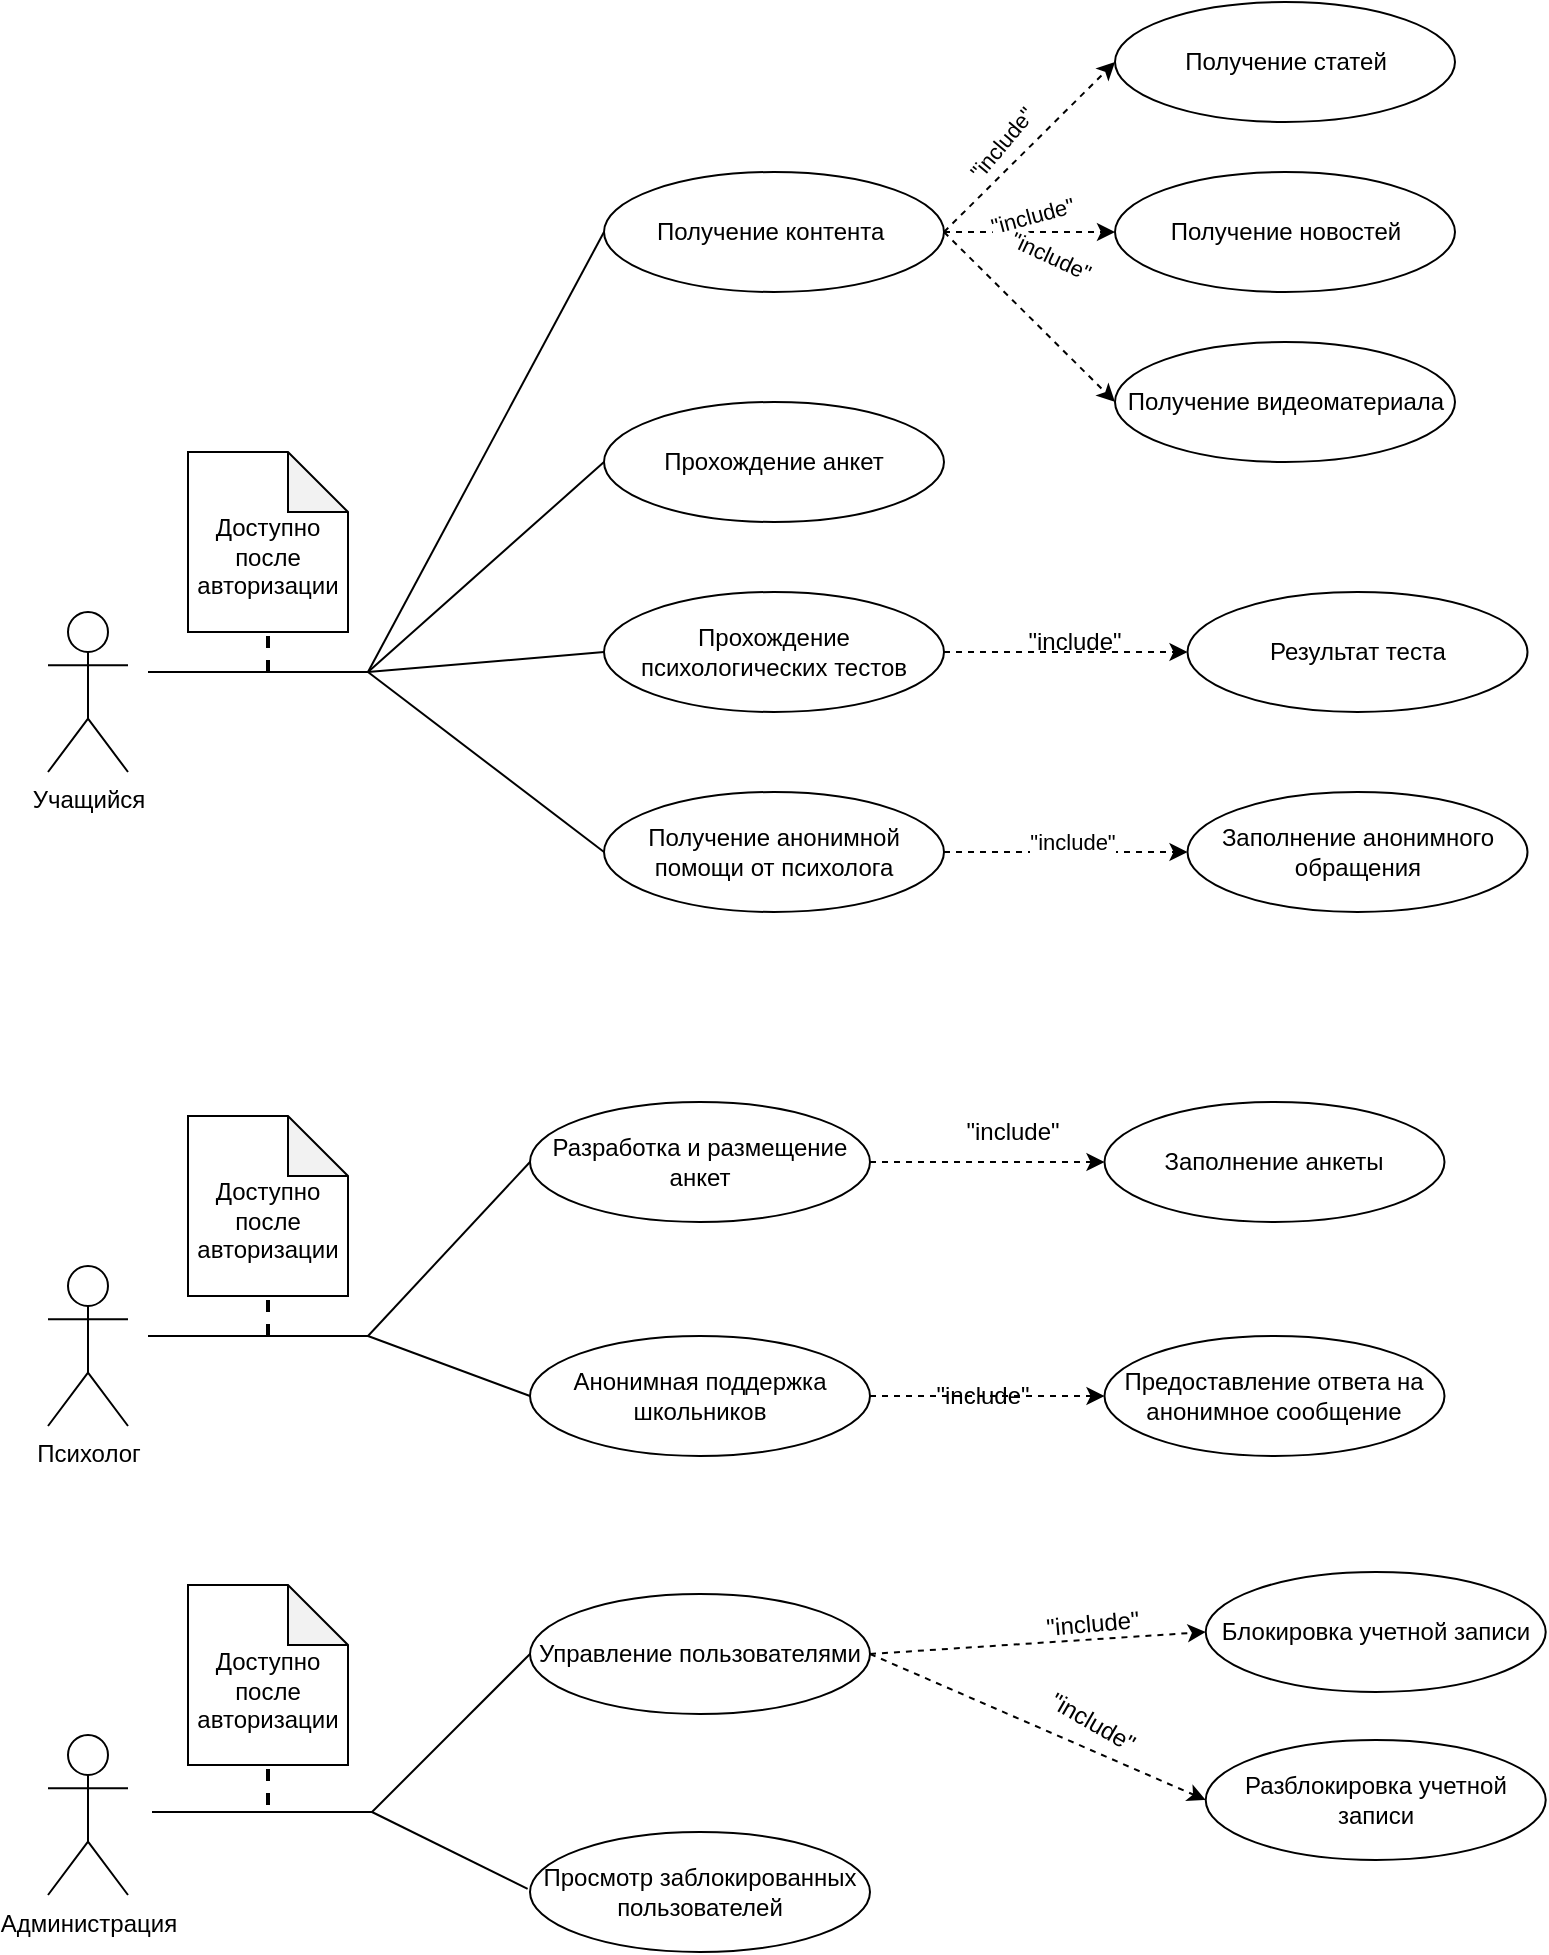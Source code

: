 <mxfile version="25.0.2">
  <diagram name="Страница — 1" id="o-FPLIwcEdHD6gQYsaYI">
    <mxGraphModel dx="2031" dy="984" grid="0" gridSize="10" guides="1" tooltips="1" connect="1" arrows="1" fold="1" page="1" pageScale="1" pageWidth="827" pageHeight="1169" math="0" shadow="0">
      <root>
        <mxCell id="0" />
        <mxCell id="1" parent="0" />
        <mxCell id="6FlcMjg_X8UIkVz3_Qtg-1" value="Учащийся" style="shape=umlActor;verticalLabelPosition=bottom;verticalAlign=top;html=1;outlineConnect=0;" parent="1" vertex="1">
          <mxGeometry x="44" y="340" width="40" height="80" as="geometry" />
        </mxCell>
        <mxCell id="Vfe_Z5QIms0qXNZNe293-4" style="rounded=0;orthogonalLoop=1;jettySize=auto;html=1;exitX=1;exitY=0.5;exitDx=0;exitDy=0;entryX=0;entryY=0.5;entryDx=0;entryDy=0;dashed=1;" parent="1" target="Vfe_Z5QIms0qXNZNe293-1" edge="1">
          <mxGeometry relative="1" as="geometry">
            <mxPoint x="492.0" y="150" as="sourcePoint" />
          </mxGeometry>
        </mxCell>
        <mxCell id="Vfe_Z5QIms0qXNZNe293-7" value="&quot;include&quot;" style="edgeLabel;html=1;align=center;verticalAlign=middle;resizable=0;points=[];rotation=-50;" parent="Vfe_Z5QIms0qXNZNe293-4" vertex="1" connectable="0">
          <mxGeometry x="-0.353" y="-1" relative="1" as="geometry">
            <mxPoint y="-17" as="offset" />
          </mxGeometry>
        </mxCell>
        <mxCell id="Vfe_Z5QIms0qXNZNe293-5" style="rounded=0;orthogonalLoop=1;jettySize=auto;html=1;exitX=1;exitY=0.5;exitDx=0;exitDy=0;entryX=0;entryY=0.5;entryDx=0;entryDy=0;dashed=1;" parent="1" target="Vfe_Z5QIms0qXNZNe293-2" edge="1">
          <mxGeometry relative="1" as="geometry">
            <mxPoint x="492.0" y="150" as="sourcePoint" />
          </mxGeometry>
        </mxCell>
        <mxCell id="Vfe_Z5QIms0qXNZNe293-8" value="&quot;include&quot;" style="edgeLabel;html=1;align=center;verticalAlign=middle;resizable=0;points=[];rotation=-15;" parent="Vfe_Z5QIms0qXNZNe293-5" vertex="1" connectable="0">
          <mxGeometry x="0.228" relative="1" as="geometry">
            <mxPoint x="-9" y="-8" as="offset" />
          </mxGeometry>
        </mxCell>
        <mxCell id="Vfe_Z5QIms0qXNZNe293-6" style="rounded=0;orthogonalLoop=1;jettySize=auto;html=1;exitX=1;exitY=0.5;exitDx=0;exitDy=0;entryX=0;entryY=0.5;entryDx=0;entryDy=0;dashed=1;" parent="1" target="Vfe_Z5QIms0qXNZNe293-3" edge="1">
          <mxGeometry relative="1" as="geometry">
            <mxPoint x="492.0" y="150" as="sourcePoint" />
          </mxGeometry>
        </mxCell>
        <mxCell id="6FlcMjg_X8UIkVz3_Qtg-5" value="Получение контента&amp;nbsp;" style="ellipse;whiteSpace=wrap;html=1;" parent="1" vertex="1">
          <mxGeometry x="322" y="120" width="170" height="60" as="geometry" />
        </mxCell>
        <mxCell id="6FlcMjg_X8UIkVz3_Qtg-6" value="" style="endArrow=none;html=1;rounded=0;entryX=0;entryY=0.5;entryDx=0;entryDy=0;" parent="1" target="6FlcMjg_X8UIkVz3_Qtg-5" edge="1">
          <mxGeometry width="50" height="50" relative="1" as="geometry">
            <mxPoint x="204" y="370" as="sourcePoint" />
            <mxPoint x="254" y="250" as="targetPoint" />
          </mxGeometry>
        </mxCell>
        <mxCell id="6FlcMjg_X8UIkVz3_Qtg-8" style="rounded=0;orthogonalLoop=1;jettySize=auto;html=1;endArrow=none;endFill=0;exitX=0;exitY=0.5;exitDx=0;exitDy=0;" parent="1" source="6FlcMjg_X8UIkVz3_Qtg-7" edge="1">
          <mxGeometry relative="1" as="geometry">
            <mxPoint x="204" y="370" as="targetPoint" />
          </mxGeometry>
        </mxCell>
        <mxCell id="6FlcMjg_X8UIkVz3_Qtg-7" value="Прохождение анкет" style="ellipse;whiteSpace=wrap;html=1;" parent="1" vertex="1">
          <mxGeometry x="322" y="235" width="170" height="60" as="geometry" />
        </mxCell>
        <mxCell id="6FlcMjg_X8UIkVz3_Qtg-11" style="rounded=0;orthogonalLoop=1;jettySize=auto;html=1;endArrow=none;endFill=0;exitX=0;exitY=0.5;exitDx=0;exitDy=0;" parent="1" source="6FlcMjg_X8UIkVz3_Qtg-10" edge="1">
          <mxGeometry relative="1" as="geometry">
            <mxPoint x="204" y="370" as="targetPoint" />
          </mxGeometry>
        </mxCell>
        <mxCell id="V_YVoiRMdmPzK0_H_eWb-28" style="edgeStyle=orthogonalEdgeStyle;rounded=0;orthogonalLoop=1;jettySize=auto;html=1;exitX=1;exitY=0.5;exitDx=0;exitDy=0;entryX=0;entryY=0.5;entryDx=0;entryDy=0;dashed=1;" parent="1" source="6FlcMjg_X8UIkVz3_Qtg-10" target="Vfe_Z5QIms0qXNZNe293-32" edge="1">
          <mxGeometry relative="1" as="geometry" />
        </mxCell>
        <mxCell id="6FlcMjg_X8UIkVz3_Qtg-10" value="Прохождение психологических тестов" style="ellipse;whiteSpace=wrap;html=1;" parent="1" vertex="1">
          <mxGeometry x="322" y="330" width="170" height="60" as="geometry" />
        </mxCell>
        <mxCell id="6FlcMjg_X8UIkVz3_Qtg-13" style="rounded=0;orthogonalLoop=1;jettySize=auto;html=1;endArrow=none;endFill=0;exitX=0;exitY=0.5;exitDx=0;exitDy=0;" parent="1" source="6FlcMjg_X8UIkVz3_Qtg-12" edge="1">
          <mxGeometry relative="1" as="geometry">
            <mxPoint x="204" y="370" as="targetPoint" />
          </mxGeometry>
        </mxCell>
        <mxCell id="V_YVoiRMdmPzK0_H_eWb-18" style="rounded=0;orthogonalLoop=1;jettySize=auto;html=1;exitX=1;exitY=0.5;exitDx=0;exitDy=0;entryX=0;entryY=0.5;entryDx=0;entryDy=0;dashed=1;" parent="1" source="6FlcMjg_X8UIkVz3_Qtg-12" target="V_YVoiRMdmPzK0_H_eWb-17" edge="1">
          <mxGeometry relative="1" as="geometry" />
        </mxCell>
        <mxCell id="6FlcMjg_X8UIkVz3_Qtg-12" value="Получение анонимной помощи от психолога" style="ellipse;whiteSpace=wrap;html=1;" parent="1" vertex="1">
          <mxGeometry x="322" y="430" width="170" height="60" as="geometry" />
        </mxCell>
        <mxCell id="6FlcMjg_X8UIkVz3_Qtg-15" value="" style="endArrow=none;html=1;rounded=0;" parent="1" edge="1">
          <mxGeometry width="50" height="50" relative="1" as="geometry">
            <mxPoint x="94" y="370" as="sourcePoint" />
            <mxPoint x="204" y="370" as="targetPoint" />
          </mxGeometry>
        </mxCell>
        <mxCell id="6FlcMjg_X8UIkVz3_Qtg-16" value="&lt;div&gt;&lt;br&gt;Доступно после авторизации&lt;br&gt;&lt;/div&gt;" style="shape=note;whiteSpace=wrap;html=1;backgroundOutline=1;darkOpacity=0.05;" parent="1" vertex="1">
          <mxGeometry x="114" y="260" width="80" height="90" as="geometry" />
        </mxCell>
        <mxCell id="6FlcMjg_X8UIkVz3_Qtg-17" value="" style="endArrow=none;html=1;strokeWidth=2;rounded=0;entryX=0.5;entryY=1;entryDx=0;entryDy=0;entryPerimeter=0;dashed=1;" parent="1" target="6FlcMjg_X8UIkVz3_Qtg-16" edge="1">
          <mxGeometry width="50" height="50" relative="1" as="geometry">
            <mxPoint x="154" y="370" as="sourcePoint" />
            <mxPoint x="174" y="360" as="targetPoint" />
          </mxGeometry>
        </mxCell>
        <mxCell id="6FlcMjg_X8UIkVz3_Qtg-18" value="Психолог" style="shape=umlActor;verticalLabelPosition=bottom;verticalAlign=top;html=1;outlineConnect=0;" parent="1" vertex="1">
          <mxGeometry x="44" y="667" width="40" height="80" as="geometry" />
        </mxCell>
        <mxCell id="Vfe_Z5QIms0qXNZNe293-23" style="rounded=0;orthogonalLoop=1;jettySize=auto;html=1;exitX=1;exitY=0.5;exitDx=0;exitDy=0;entryX=0;entryY=0.5;entryDx=0;entryDy=0;dashed=1;" parent="1" source="6FlcMjg_X8UIkVz3_Qtg-27" target="Vfe_Z5QIms0qXNZNe293-22" edge="1">
          <mxGeometry relative="1" as="geometry" />
        </mxCell>
        <mxCell id="6FlcMjg_X8UIkVz3_Qtg-27" value="Разработка и размещение анкет" style="ellipse;whiteSpace=wrap;html=1;" parent="1" vertex="1">
          <mxGeometry x="285" y="585" width="170" height="60" as="geometry" />
        </mxCell>
        <mxCell id="6FlcMjg_X8UIkVz3_Qtg-28" value="" style="endArrow=none;html=1;rounded=0;entryX=0;entryY=0.5;entryDx=0;entryDy=0;" parent="1" target="6FlcMjg_X8UIkVz3_Qtg-27" edge="1">
          <mxGeometry width="50" height="50" relative="1" as="geometry">
            <mxPoint x="204" y="702" as="sourcePoint" />
            <mxPoint x="254" y="582" as="targetPoint" />
          </mxGeometry>
        </mxCell>
        <mxCell id="6FlcMjg_X8UIkVz3_Qtg-29" style="rounded=0;orthogonalLoop=1;jettySize=auto;html=1;endArrow=none;endFill=0;exitX=0;exitY=0.5;exitDx=0;exitDy=0;" parent="1" source="6FlcMjg_X8UIkVz3_Qtg-30" edge="1">
          <mxGeometry relative="1" as="geometry">
            <mxPoint x="204" y="702" as="targetPoint" />
          </mxGeometry>
        </mxCell>
        <mxCell id="V_YVoiRMdmPzK0_H_eWb-20" style="edgeStyle=orthogonalEdgeStyle;rounded=0;orthogonalLoop=1;jettySize=auto;html=1;exitX=1;exitY=0.5;exitDx=0;exitDy=0;entryX=0;entryY=0.5;entryDx=0;entryDy=0;dashed=1;" parent="1" source="6FlcMjg_X8UIkVz3_Qtg-30" target="V_YVoiRMdmPzK0_H_eWb-15" edge="1">
          <mxGeometry relative="1" as="geometry" />
        </mxCell>
        <mxCell id="6FlcMjg_X8UIkVz3_Qtg-30" value="Анонимная поддержка школьников" style="ellipse;whiteSpace=wrap;html=1;" parent="1" vertex="1">
          <mxGeometry x="285" y="702" width="170" height="60" as="geometry" />
        </mxCell>
        <mxCell id="6FlcMjg_X8UIkVz3_Qtg-35" value="" style="endArrow=none;html=1;rounded=0;" parent="1" edge="1">
          <mxGeometry width="50" height="50" relative="1" as="geometry">
            <mxPoint x="94" y="702" as="sourcePoint" />
            <mxPoint x="204" y="702" as="targetPoint" />
          </mxGeometry>
        </mxCell>
        <mxCell id="6FlcMjg_X8UIkVz3_Qtg-36" value="&lt;div&gt;&lt;br&gt;Доступно после авторизации&lt;br&gt;&lt;/div&gt;" style="shape=note;whiteSpace=wrap;html=1;backgroundOutline=1;darkOpacity=0.05;" parent="1" vertex="1">
          <mxGeometry x="114" y="592" width="80" height="90" as="geometry" />
        </mxCell>
        <mxCell id="6FlcMjg_X8UIkVz3_Qtg-37" value="" style="endArrow=none;html=1;strokeWidth=2;rounded=0;entryX=0.5;entryY=1;entryDx=0;entryDy=0;entryPerimeter=0;dashed=1;" parent="1" target="6FlcMjg_X8UIkVz3_Qtg-36" edge="1">
          <mxGeometry width="50" height="50" relative="1" as="geometry">
            <mxPoint x="154" y="702" as="sourcePoint" />
            <mxPoint x="174" y="692" as="targetPoint" />
          </mxGeometry>
        </mxCell>
        <mxCell id="6FlcMjg_X8UIkVz3_Qtg-38" value="Администрация" style="shape=umlActor;verticalLabelPosition=bottom;verticalAlign=top;html=1;outlineConnect=0;" parent="1" vertex="1">
          <mxGeometry x="44" y="901.5" width="40" height="80" as="geometry" />
        </mxCell>
        <mxCell id="V_YVoiRMdmPzK0_H_eWb-23" style="rounded=0;orthogonalLoop=1;jettySize=auto;html=1;exitX=1;exitY=0.5;exitDx=0;exitDy=0;entryX=0;entryY=0.5;entryDx=0;entryDy=0;dashed=1;" parent="1" source="6FlcMjg_X8UIkVz3_Qtg-42" target="Vfe_Z5QIms0qXNZNe293-29" edge="1">
          <mxGeometry relative="1" as="geometry" />
        </mxCell>
        <mxCell id="V_YVoiRMdmPzK0_H_eWb-24" style="rounded=0;orthogonalLoop=1;jettySize=auto;html=1;exitX=1;exitY=0.5;exitDx=0;exitDy=0;entryX=0;entryY=0.5;entryDx=0;entryDy=0;dashed=1;" parent="1" source="6FlcMjg_X8UIkVz3_Qtg-42" target="V_YVoiRMdmPzK0_H_eWb-1" edge="1">
          <mxGeometry relative="1" as="geometry" />
        </mxCell>
        <mxCell id="6FlcMjg_X8UIkVz3_Qtg-42" value="Управление пользователями" style="ellipse;whiteSpace=wrap;html=1;" parent="1" vertex="1">
          <mxGeometry x="285" y="831" width="170" height="60" as="geometry" />
        </mxCell>
        <mxCell id="6FlcMjg_X8UIkVz3_Qtg-43" value="" style="endArrow=none;html=1;rounded=0;" parent="1" edge="1">
          <mxGeometry width="50" height="50" relative="1" as="geometry">
            <mxPoint x="96" y="940" as="sourcePoint" />
            <mxPoint x="206" y="940" as="targetPoint" />
          </mxGeometry>
        </mxCell>
        <mxCell id="6FlcMjg_X8UIkVz3_Qtg-44" value="&lt;div&gt;&lt;br&gt;Доступно после авторизации&lt;br&gt;&lt;/div&gt;" style="shape=note;whiteSpace=wrap;html=1;backgroundOutline=1;darkOpacity=0.05;" parent="1" vertex="1">
          <mxGeometry x="114" y="826.5" width="80" height="90" as="geometry" />
        </mxCell>
        <mxCell id="6FlcMjg_X8UIkVz3_Qtg-45" value="" style="endArrow=none;html=1;strokeWidth=2;rounded=0;entryX=0.5;entryY=1;entryDx=0;entryDy=0;entryPerimeter=0;dashed=1;" parent="1" target="6FlcMjg_X8UIkVz3_Qtg-44" edge="1">
          <mxGeometry width="50" height="50" relative="1" as="geometry">
            <mxPoint x="154" y="936.5" as="sourcePoint" />
            <mxPoint x="174" y="926.5" as="targetPoint" />
          </mxGeometry>
        </mxCell>
        <mxCell id="Vfe_Z5QIms0qXNZNe293-1" value="Получение статей" style="ellipse;whiteSpace=wrap;html=1;" parent="1" vertex="1">
          <mxGeometry x="577.5" y="35" width="170" height="60" as="geometry" />
        </mxCell>
        <mxCell id="Vfe_Z5QIms0qXNZNe293-2" value="Получение новостей" style="ellipse;whiteSpace=wrap;html=1;" parent="1" vertex="1">
          <mxGeometry x="577.5" y="120" width="170" height="60" as="geometry" />
        </mxCell>
        <mxCell id="Vfe_Z5QIms0qXNZNe293-3" value="Получение видеоматериала" style="ellipse;whiteSpace=wrap;html=1;" parent="1" vertex="1">
          <mxGeometry x="577.5" y="205" width="170" height="60" as="geometry" />
        </mxCell>
        <mxCell id="Vfe_Z5QIms0qXNZNe293-9" value="&quot;include&quot;" style="edgeLabel;html=1;align=center;verticalAlign=middle;resizable=0;points=[];rotation=25;" parent="1" vertex="1" connectable="0">
          <mxGeometry x="536.003" y="164.999" as="geometry">
            <mxPoint x="7.226" y="-6.547" as="offset" />
          </mxGeometry>
        </mxCell>
        <mxCell id="Vfe_Z5QIms0qXNZNe293-22" value="Заполнение анкеты" style="ellipse;whiteSpace=wrap;html=1;" parent="1" vertex="1">
          <mxGeometry x="572.25" y="585" width="170" height="60" as="geometry" />
        </mxCell>
        <mxCell id="Vfe_Z5QIms0qXNZNe293-29" value="Блокировка учетной записи" style="ellipse;whiteSpace=wrap;html=1;" parent="1" vertex="1">
          <mxGeometry x="622.86" y="820" width="170" height="60" as="geometry" />
        </mxCell>
        <mxCell id="Vfe_Z5QIms0qXNZNe293-32" value="Результат теста" style="ellipse;whiteSpace=wrap;html=1;" parent="1" vertex="1">
          <mxGeometry x="613.75" y="330" width="170" height="60" as="geometry" />
        </mxCell>
        <mxCell id="V_YVoiRMdmPzK0_H_eWb-1" value="Разблокировка учетной записи" style="ellipse;whiteSpace=wrap;html=1;" parent="1" vertex="1">
          <mxGeometry x="622.86" y="904" width="170" height="60" as="geometry" />
        </mxCell>
        <mxCell id="V_YVoiRMdmPzK0_H_eWb-5" value="Просмотр заблокированных пользователей" style="ellipse;whiteSpace=wrap;html=1;" parent="1" vertex="1">
          <mxGeometry x="285" y="950" width="170" height="60" as="geometry" />
        </mxCell>
        <mxCell id="V_YVoiRMdmPzK0_H_eWb-11" value="" style="endArrow=none;html=1;rounded=0;entryX=0;entryY=0.5;entryDx=0;entryDy=0;" parent="1" target="6FlcMjg_X8UIkVz3_Qtg-42" edge="1">
          <mxGeometry width="50" height="50" relative="1" as="geometry">
            <mxPoint x="206" y="940" as="sourcePoint" />
            <mxPoint x="236" y="870" as="targetPoint" />
          </mxGeometry>
        </mxCell>
        <mxCell id="V_YVoiRMdmPzK0_H_eWb-13" value="" style="endArrow=none;html=1;rounded=0;entryX=-0.007;entryY=0.474;entryDx=0;entryDy=0;entryPerimeter=0;" parent="1" target="V_YVoiRMdmPzK0_H_eWb-5" edge="1">
          <mxGeometry width="50" height="50" relative="1" as="geometry">
            <mxPoint x="206" y="940" as="sourcePoint" />
            <mxPoint x="266" y="930" as="targetPoint" />
          </mxGeometry>
        </mxCell>
        <mxCell id="V_YVoiRMdmPzK0_H_eWb-15" value="Предоставление ответа на анонимное сообщение" style="ellipse;whiteSpace=wrap;html=1;" parent="1" vertex="1">
          <mxGeometry x="572.25" y="702" width="170" height="60" as="geometry" />
        </mxCell>
        <mxCell id="V_YVoiRMdmPzK0_H_eWb-17" value="Заполнение анонимного обращения" style="ellipse;whiteSpace=wrap;html=1;" parent="1" vertex="1">
          <mxGeometry x="613.75" y="430" width="170" height="60" as="geometry" />
        </mxCell>
        <mxCell id="V_YVoiRMdmPzK0_H_eWb-19" value="&quot;include&quot;" style="edgeLabel;html=1;align=center;verticalAlign=middle;resizable=0;points=[];" parent="1" vertex="1" connectable="0">
          <mxGeometry x="556.002" y="455" as="geometry" />
        </mxCell>
        <mxCell id="V_YVoiRMdmPzK0_H_eWb-22" value="&quot;include&quot;" style="text;html=1;align=center;verticalAlign=middle;resizable=0;points=[];autosize=1;strokeColor=none;fillColor=none;" parent="1" vertex="1">
          <mxGeometry x="476" y="717" width="70" height="30" as="geometry" />
        </mxCell>
        <mxCell id="V_YVoiRMdmPzK0_H_eWb-25" value="&quot;include&quot;" style="text;html=1;align=center;verticalAlign=middle;resizable=0;points=[];autosize=1;strokeColor=none;fillColor=none;rotation=-5;" parent="1" vertex="1">
          <mxGeometry x="531" y="831" width="70" height="30" as="geometry" />
        </mxCell>
        <mxCell id="V_YVoiRMdmPzK0_H_eWb-26" value="&quot;include&quot;" style="text;html=1;align=center;verticalAlign=middle;resizable=0;points=[];autosize=1;strokeColor=none;fillColor=none;rotation=30;" parent="1" vertex="1">
          <mxGeometry x="531" y="880" width="70" height="30" as="geometry" />
        </mxCell>
        <mxCell id="V_YVoiRMdmPzK0_H_eWb-27" value="&quot;include&quot;" style="text;html=1;align=center;verticalAlign=middle;resizable=0;points=[];autosize=1;strokeColor=none;fillColor=none;" parent="1" vertex="1">
          <mxGeometry x="491" y="585" width="70" height="30" as="geometry" />
        </mxCell>
        <mxCell id="V_YVoiRMdmPzK0_H_eWb-29" value="&quot;include&quot;" style="text;html=1;align=center;verticalAlign=middle;resizable=0;points=[];autosize=1;strokeColor=none;fillColor=none;" parent="1" vertex="1">
          <mxGeometry x="522" y="340" width="70" height="30" as="geometry" />
        </mxCell>
      </root>
    </mxGraphModel>
  </diagram>
</mxfile>
